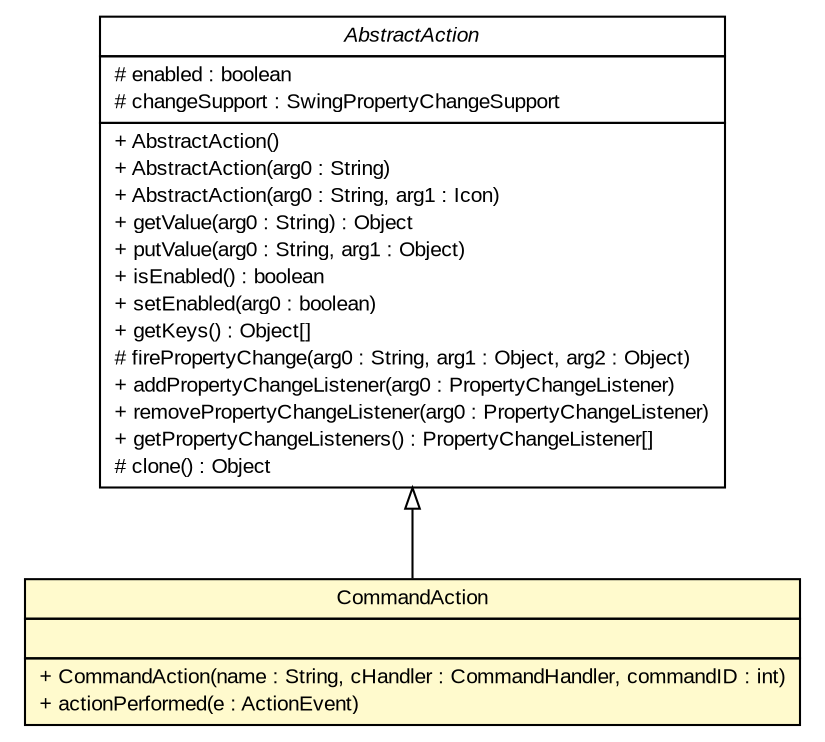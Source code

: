 #!/usr/local/bin/dot
#
# Class diagram 
# Generated by UMLGraph version R5_6 (http://www.umlgraph.org/)
#

digraph G {
	edge [fontname="arial",fontsize=10,labelfontname="arial",labelfontsize=10];
	node [fontname="arial",fontsize=10,shape=plaintext];
	nodesep=0.25;
	ranksep=0.5;
	// com.github.tilastokeskus.matertis.ui.action.CommandAction
	c1552 [label=<<table title="com.github.tilastokeskus.matertis.ui.action.CommandAction" border="0" cellborder="1" cellspacing="0" cellpadding="2" port="p" bgcolor="lemonChiffon" href="./CommandAction.html">
		<tr><td><table border="0" cellspacing="0" cellpadding="1">
<tr><td align="center" balign="center"> CommandAction </td></tr>
		</table></td></tr>
		<tr><td><table border="0" cellspacing="0" cellpadding="1">
<tr><td align="left" balign="left">  </td></tr>
		</table></td></tr>
		<tr><td><table border="0" cellspacing="0" cellpadding="1">
<tr><td align="left" balign="left"> + CommandAction(name : String, cHandler : CommandHandler, commandID : int) </td></tr>
<tr><td align="left" balign="left"> + actionPerformed(e : ActionEvent) </td></tr>
		</table></td></tr>
		</table>>, URL="./CommandAction.html", fontname="arial", fontcolor="black", fontsize=10.0];
	//com.github.tilastokeskus.matertis.ui.action.CommandAction extends javax.swing.AbstractAction
	c1566:p -> c1552:p [dir=back,arrowtail=empty];
	// javax.swing.AbstractAction
	c1566 [label=<<table title="javax.swing.AbstractAction" border="0" cellborder="1" cellspacing="0" cellpadding="2" port="p" href="http://java.sun.com/j2se/1.4.2/docs/api/javax/swing/AbstractAction.html">
		<tr><td><table border="0" cellspacing="0" cellpadding="1">
<tr><td align="center" balign="center"><font face="arial italic"> AbstractAction </font></td></tr>
		</table></td></tr>
		<tr><td><table border="0" cellspacing="0" cellpadding="1">
<tr><td align="left" balign="left"> # enabled : boolean </td></tr>
<tr><td align="left" balign="left"> # changeSupport : SwingPropertyChangeSupport </td></tr>
		</table></td></tr>
		<tr><td><table border="0" cellspacing="0" cellpadding="1">
<tr><td align="left" balign="left"> + AbstractAction() </td></tr>
<tr><td align="left" balign="left"> + AbstractAction(arg0 : String) </td></tr>
<tr><td align="left" balign="left"> + AbstractAction(arg0 : String, arg1 : Icon) </td></tr>
<tr><td align="left" balign="left"> + getValue(arg0 : String) : Object </td></tr>
<tr><td align="left" balign="left"> + putValue(arg0 : String, arg1 : Object) </td></tr>
<tr><td align="left" balign="left"> + isEnabled() : boolean </td></tr>
<tr><td align="left" balign="left"> + setEnabled(arg0 : boolean) </td></tr>
<tr><td align="left" balign="left"> + getKeys() : Object[] </td></tr>
<tr><td align="left" balign="left"> # firePropertyChange(arg0 : String, arg1 : Object, arg2 : Object) </td></tr>
<tr><td align="left" balign="left"> + addPropertyChangeListener(arg0 : PropertyChangeListener) </td></tr>
<tr><td align="left" balign="left"> + removePropertyChangeListener(arg0 : PropertyChangeListener) </td></tr>
<tr><td align="left" balign="left"> + getPropertyChangeListeners() : PropertyChangeListener[] </td></tr>
<tr><td align="left" balign="left"> # clone() : Object </td></tr>
		</table></td></tr>
		</table>>, URL="http://java.sun.com/j2se/1.4.2/docs/api/javax/swing/AbstractAction.html", fontname="arial", fontcolor="black", fontsize=10.0];
}

